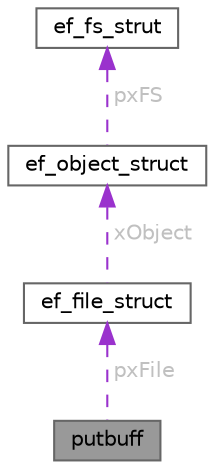 digraph "putbuff"
{
 // LATEX_PDF_SIZE
  bgcolor="transparent";
  edge [fontname=Helvetica,fontsize=10,labelfontname=Helvetica,labelfontsize=10];
  node [fontname=Helvetica,fontsize=10,shape=box,height=0.2,width=0.4];
  Node1 [id="Node000001",label="putbuff",height=0.2,width=0.4,color="gray40", fillcolor="grey60", style="filled", fontcolor="black",tooltip=" "];
  Node2 -> Node1 [id="edge1_Node000001_Node000002",dir="back",color="darkorchid3",style="dashed",tooltip=" ",label=" pxFile",fontcolor="grey" ];
  Node2 [id="Node000002",label="ef_file_struct",height=0.2,width=0.4,color="gray40", fillcolor="white", style="filled",URL="$structef__file__struct.html",tooltip="File object structure (ef_file_st)"];
  Node3 -> Node2 [id="edge2_Node000002_Node000003",dir="back",color="darkorchid3",style="dashed",tooltip=" ",label=" xObject",fontcolor="grey" ];
  Node3 [id="Node000003",label="ef_object_struct",height=0.2,width=0.4,color="gray40", fillcolor="white", style="filled",URL="$structef__object__struct.html",tooltip="Object ID and allocation information (ef_object_st)"];
  Node4 -> Node3 [id="edge3_Node000003_Node000004",dir="back",color="darkorchid3",style="dashed",tooltip=" ",label=" pxFS",fontcolor="grey" ];
  Node4 [id="Node000004",label="ef_fs_strut",height=0.2,width=0.4,color="gray40", fillcolor="white", style="filled",URL="$structef__fs__strut.html",tooltip="Filesystem object structure (ef_fs_st)"];
}
